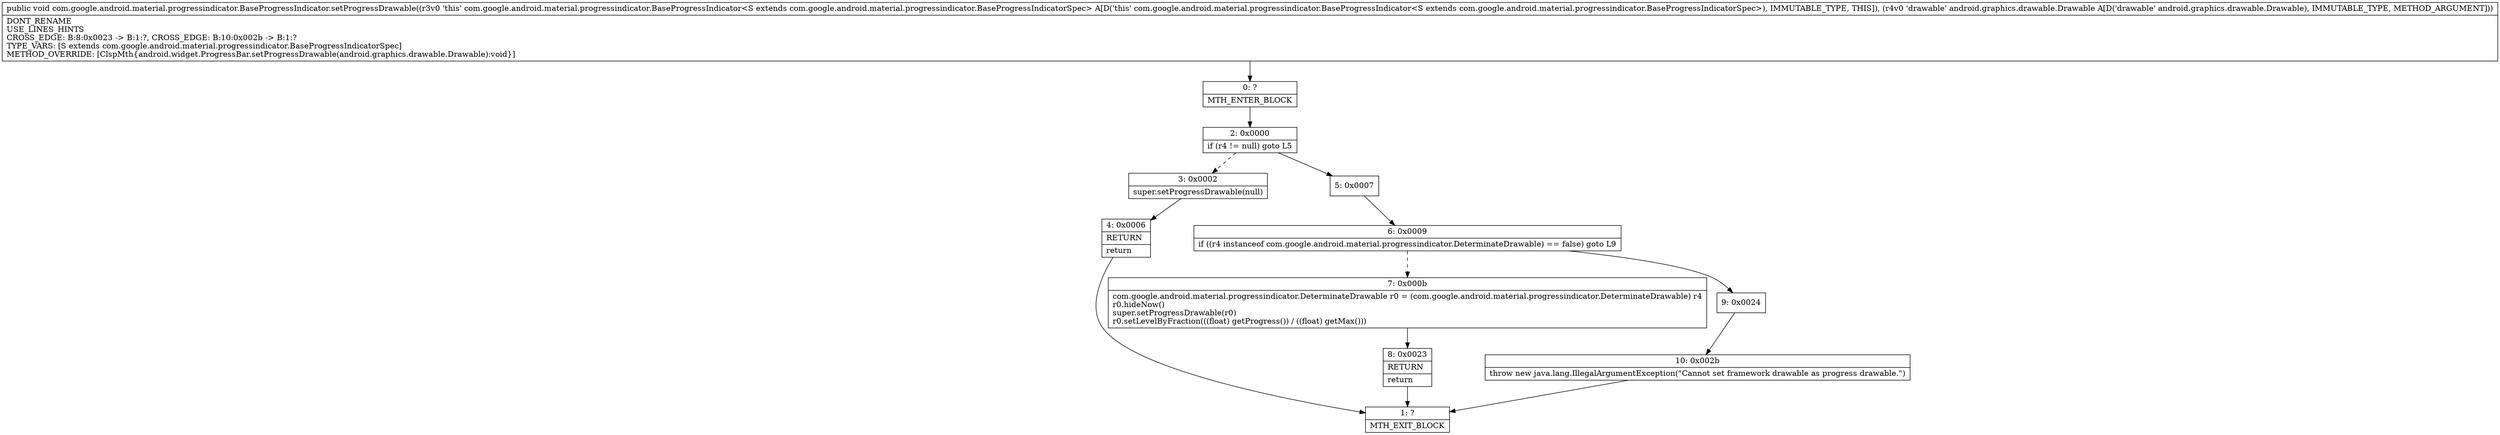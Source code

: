 digraph "CFG forcom.google.android.material.progressindicator.BaseProgressIndicator.setProgressDrawable(Landroid\/graphics\/drawable\/Drawable;)V" {
Node_0 [shape=record,label="{0\:\ ?|MTH_ENTER_BLOCK\l}"];
Node_2 [shape=record,label="{2\:\ 0x0000|if (r4 != null) goto L5\l}"];
Node_3 [shape=record,label="{3\:\ 0x0002|super.setProgressDrawable(null)\l}"];
Node_4 [shape=record,label="{4\:\ 0x0006|RETURN\l|return\l}"];
Node_1 [shape=record,label="{1\:\ ?|MTH_EXIT_BLOCK\l}"];
Node_5 [shape=record,label="{5\:\ 0x0007}"];
Node_6 [shape=record,label="{6\:\ 0x0009|if ((r4 instanceof com.google.android.material.progressindicator.DeterminateDrawable) == false) goto L9\l}"];
Node_7 [shape=record,label="{7\:\ 0x000b|com.google.android.material.progressindicator.DeterminateDrawable r0 = (com.google.android.material.progressindicator.DeterminateDrawable) r4\lr0.hideNow()\lsuper.setProgressDrawable(r0)\lr0.setLevelByFraction(((float) getProgress()) \/ ((float) getMax()))\l}"];
Node_8 [shape=record,label="{8\:\ 0x0023|RETURN\l|return\l}"];
Node_9 [shape=record,label="{9\:\ 0x0024}"];
Node_10 [shape=record,label="{10\:\ 0x002b|throw new java.lang.IllegalArgumentException(\"Cannot set framework drawable as progress drawable.\")\l}"];
MethodNode[shape=record,label="{public void com.google.android.material.progressindicator.BaseProgressIndicator.setProgressDrawable((r3v0 'this' com.google.android.material.progressindicator.BaseProgressIndicator\<S extends com.google.android.material.progressindicator.BaseProgressIndicatorSpec\> A[D('this' com.google.android.material.progressindicator.BaseProgressIndicator\<S extends com.google.android.material.progressindicator.BaseProgressIndicatorSpec\>), IMMUTABLE_TYPE, THIS]), (r4v0 'drawable' android.graphics.drawable.Drawable A[D('drawable' android.graphics.drawable.Drawable), IMMUTABLE_TYPE, METHOD_ARGUMENT]))  | DONT_RENAME\lUSE_LINES_HINTS\lCROSS_EDGE: B:8:0x0023 \-\> B:1:?, CROSS_EDGE: B:10:0x002b \-\> B:1:?\lTYPE_VARS: [S extends com.google.android.material.progressindicator.BaseProgressIndicatorSpec]\lMETHOD_OVERRIDE: [ClspMth\{android.widget.ProgressBar.setProgressDrawable(android.graphics.drawable.Drawable):void\}]\l}"];
MethodNode -> Node_0;Node_0 -> Node_2;
Node_2 -> Node_3[style=dashed];
Node_2 -> Node_5;
Node_3 -> Node_4;
Node_4 -> Node_1;
Node_5 -> Node_6;
Node_6 -> Node_7[style=dashed];
Node_6 -> Node_9;
Node_7 -> Node_8;
Node_8 -> Node_1;
Node_9 -> Node_10;
Node_10 -> Node_1;
}

